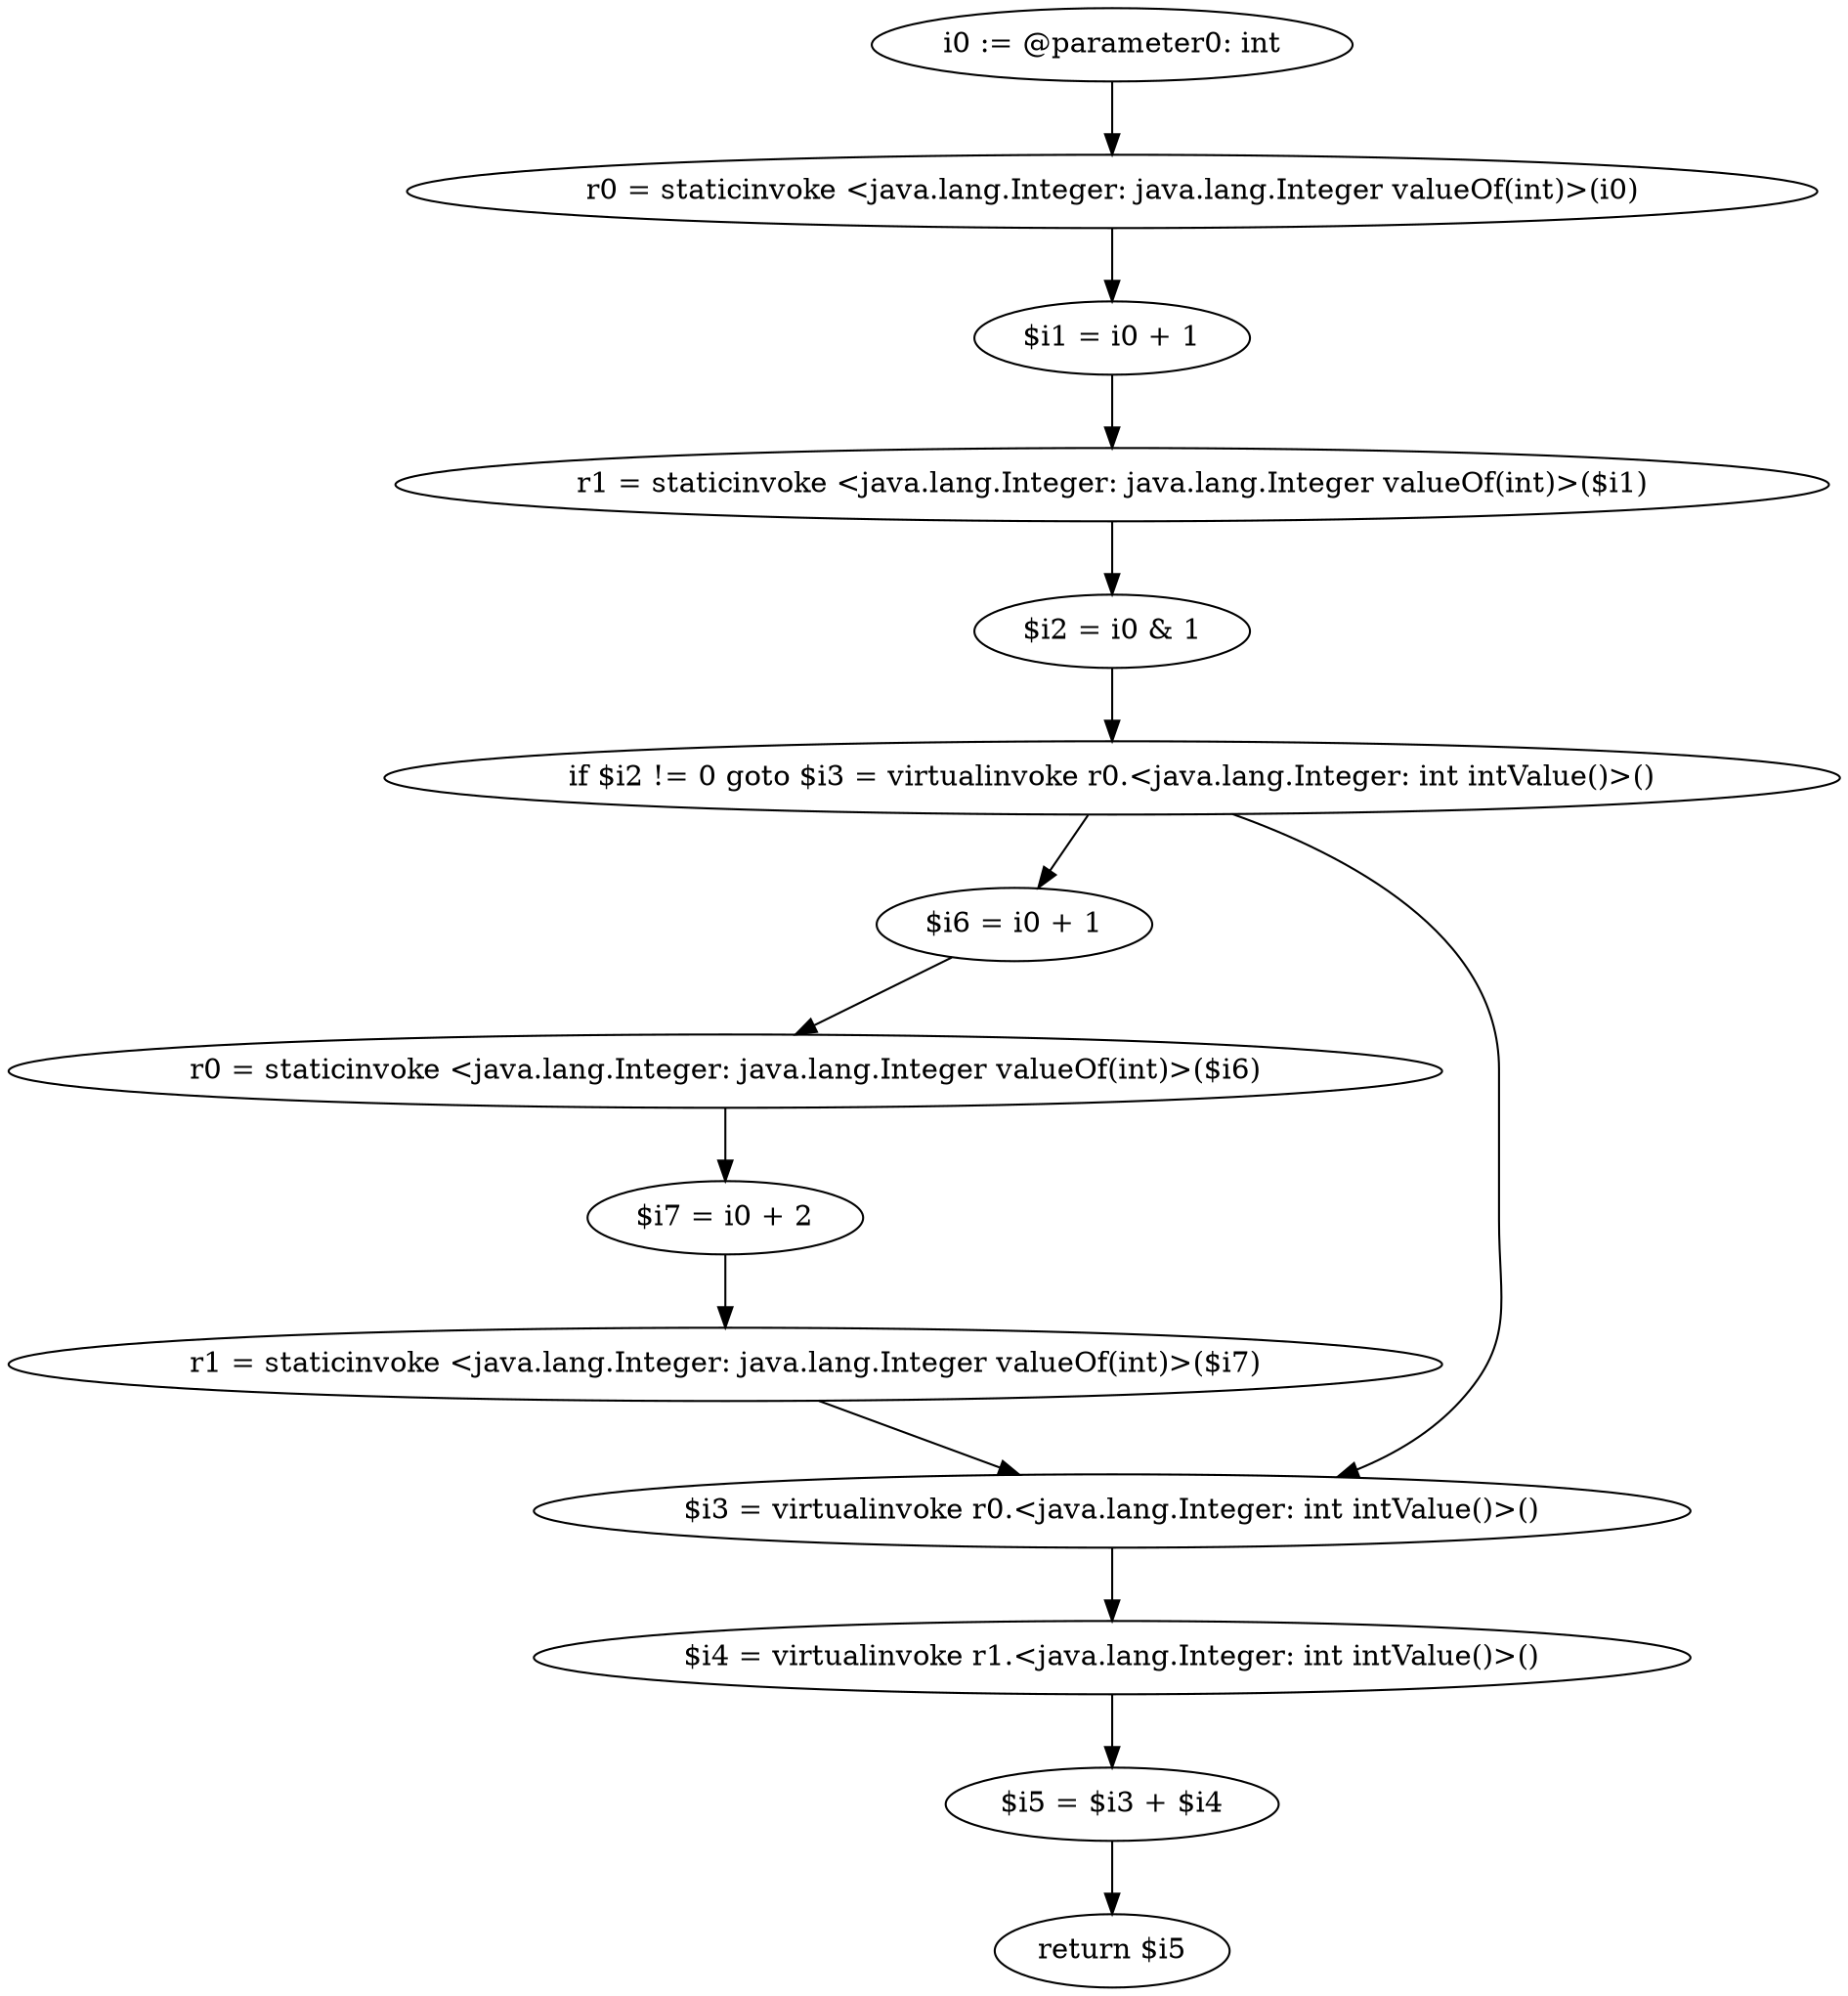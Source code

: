 digraph "unitGraph" {
    "i0 := @parameter0: int"
    "r0 = staticinvoke <java.lang.Integer: java.lang.Integer valueOf(int)>(i0)"
    "$i1 = i0 + 1"
    "r1 = staticinvoke <java.lang.Integer: java.lang.Integer valueOf(int)>($i1)"
    "$i2 = i0 & 1"
    "if $i2 != 0 goto $i3 = virtualinvoke r0.<java.lang.Integer: int intValue()>()"
    "$i6 = i0 + 1"
    "r0 = staticinvoke <java.lang.Integer: java.lang.Integer valueOf(int)>($i6)"
    "$i7 = i0 + 2"
    "r1 = staticinvoke <java.lang.Integer: java.lang.Integer valueOf(int)>($i7)"
    "$i3 = virtualinvoke r0.<java.lang.Integer: int intValue()>()"
    "$i4 = virtualinvoke r1.<java.lang.Integer: int intValue()>()"
    "$i5 = $i3 + $i4"
    "return $i5"
    "i0 := @parameter0: int"->"r0 = staticinvoke <java.lang.Integer: java.lang.Integer valueOf(int)>(i0)";
    "r0 = staticinvoke <java.lang.Integer: java.lang.Integer valueOf(int)>(i0)"->"$i1 = i0 + 1";
    "$i1 = i0 + 1"->"r1 = staticinvoke <java.lang.Integer: java.lang.Integer valueOf(int)>($i1)";
    "r1 = staticinvoke <java.lang.Integer: java.lang.Integer valueOf(int)>($i1)"->"$i2 = i0 & 1";
    "$i2 = i0 & 1"->"if $i2 != 0 goto $i3 = virtualinvoke r0.<java.lang.Integer: int intValue()>()";
    "if $i2 != 0 goto $i3 = virtualinvoke r0.<java.lang.Integer: int intValue()>()"->"$i6 = i0 + 1";
    "if $i2 != 0 goto $i3 = virtualinvoke r0.<java.lang.Integer: int intValue()>()"->"$i3 = virtualinvoke r0.<java.lang.Integer: int intValue()>()";
    "$i6 = i0 + 1"->"r0 = staticinvoke <java.lang.Integer: java.lang.Integer valueOf(int)>($i6)";
    "r0 = staticinvoke <java.lang.Integer: java.lang.Integer valueOf(int)>($i6)"->"$i7 = i0 + 2";
    "$i7 = i0 + 2"->"r1 = staticinvoke <java.lang.Integer: java.lang.Integer valueOf(int)>($i7)";
    "r1 = staticinvoke <java.lang.Integer: java.lang.Integer valueOf(int)>($i7)"->"$i3 = virtualinvoke r0.<java.lang.Integer: int intValue()>()";
    "$i3 = virtualinvoke r0.<java.lang.Integer: int intValue()>()"->"$i4 = virtualinvoke r1.<java.lang.Integer: int intValue()>()";
    "$i4 = virtualinvoke r1.<java.lang.Integer: int intValue()>()"->"$i5 = $i3 + $i4";
    "$i5 = $i3 + $i4"->"return $i5";
}
